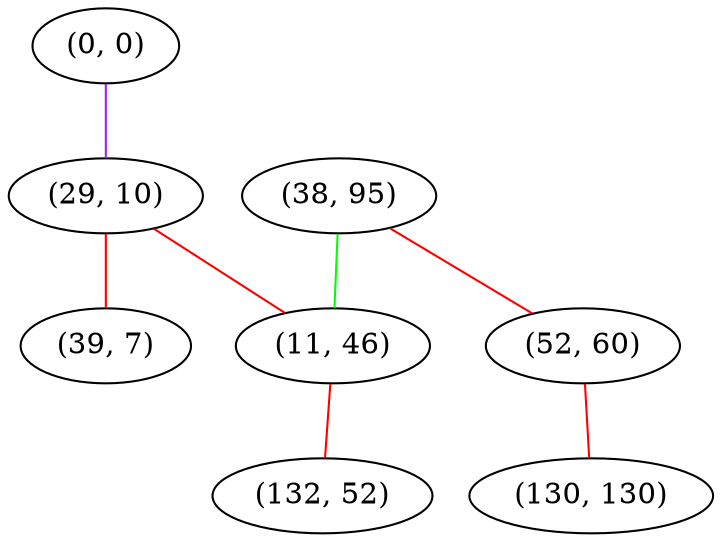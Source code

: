 graph "" {
"(0, 0)";
"(29, 10)";
"(38, 95)";
"(39, 7)";
"(52, 60)";
"(11, 46)";
"(130, 130)";
"(132, 52)";
"(0, 0)" -- "(29, 10)"  [color=purple, key=0, weight=4];
"(29, 10)" -- "(39, 7)"  [color=red, key=0, weight=1];
"(29, 10)" -- "(11, 46)"  [color=red, key=0, weight=1];
"(38, 95)" -- "(52, 60)"  [color=red, key=0, weight=1];
"(38, 95)" -- "(11, 46)"  [color=green, key=0, weight=2];
"(52, 60)" -- "(130, 130)"  [color=red, key=0, weight=1];
"(11, 46)" -- "(132, 52)"  [color=red, key=0, weight=1];
}
